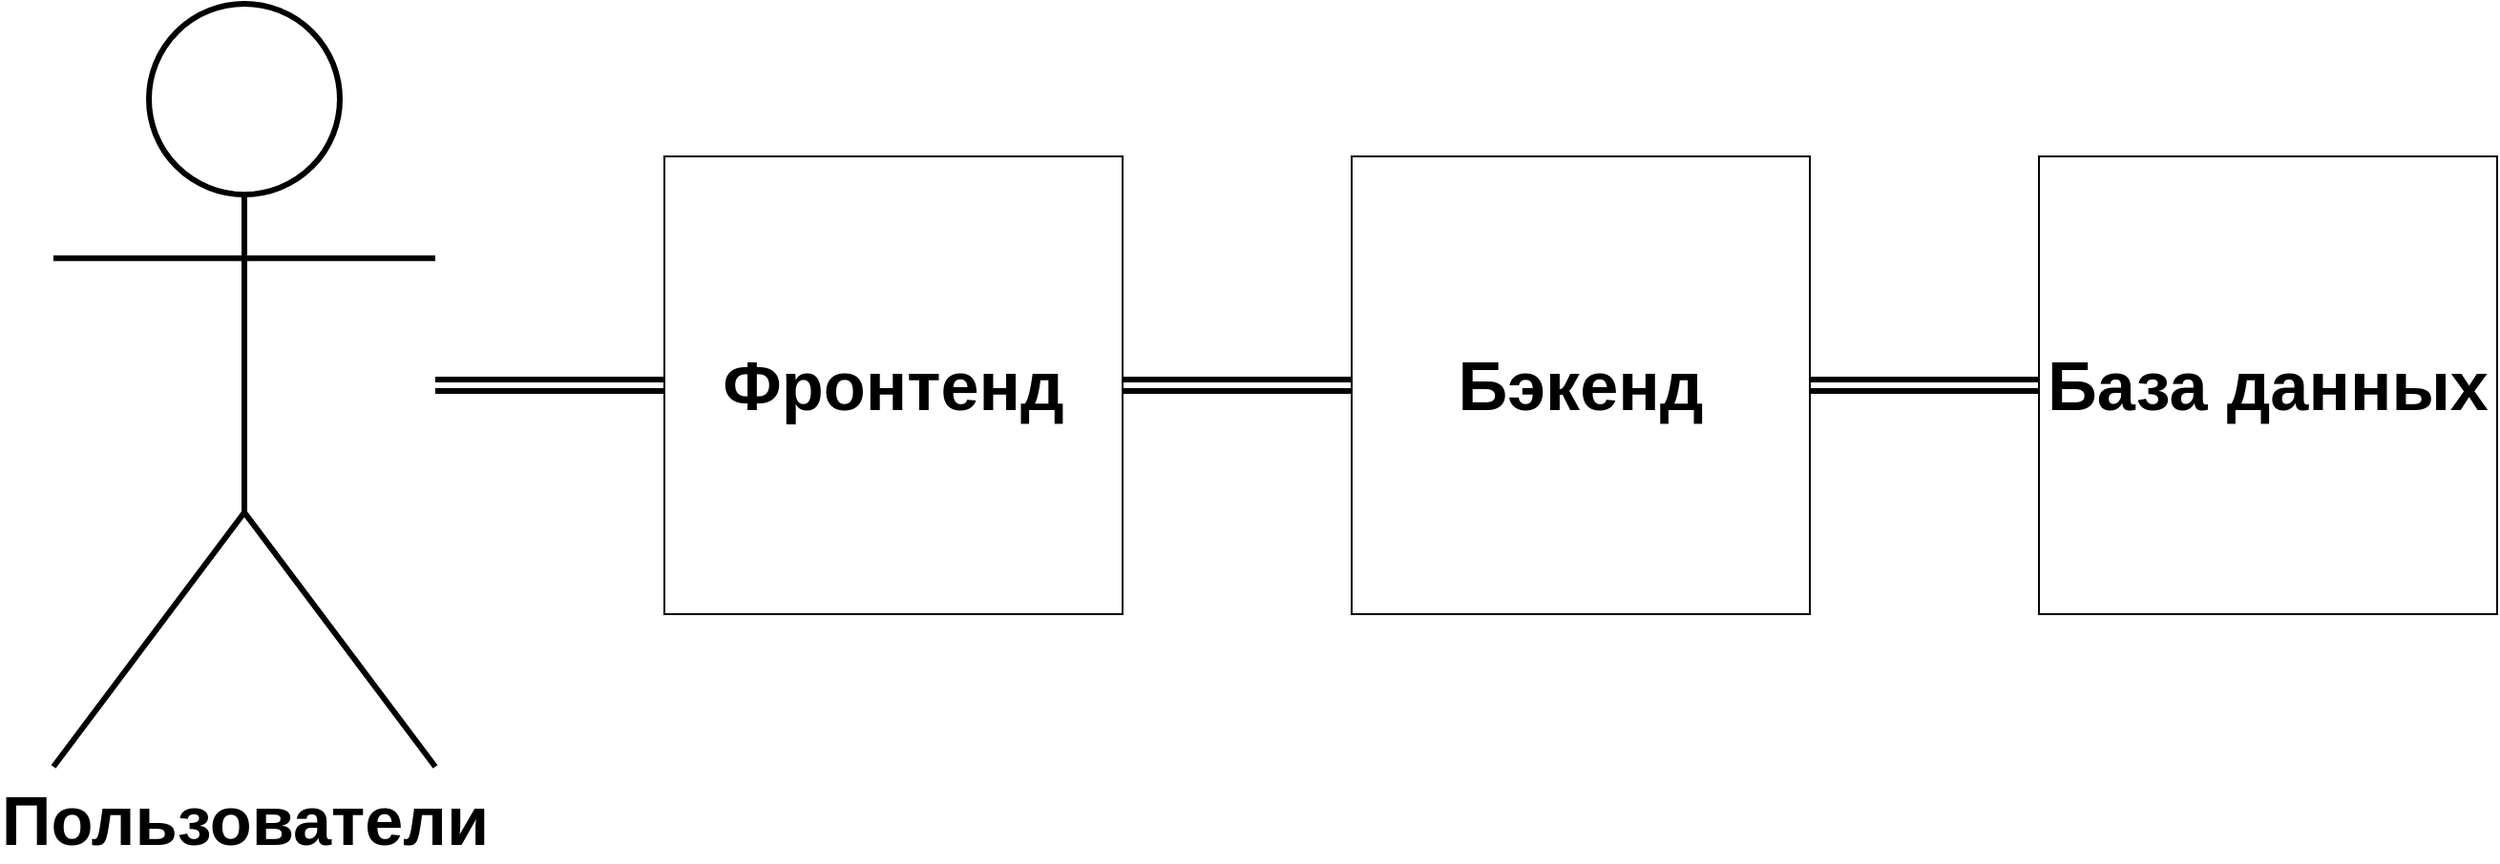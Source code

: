 <mxfile version="14.6.6" type="device"><diagram id="Ssq5scJcGLuLn4SCceCz" name="Page-1"><mxGraphModel dx="2031" dy="1110" grid="1" gridSize="10" guides="1" tooltips="1" connect="1" arrows="1" fold="1" page="1" pageScale="1" pageWidth="850" pageHeight="1100" math="0" shadow="0"><root><mxCell id="0"/><mxCell id="1" parent="0"/><mxCell id="thJrfYJmO_fsQfxgoCvd-14" style="edgeStyle=orthogonalEdgeStyle;rounded=0;orthogonalLoop=1;jettySize=auto;html=1;entryX=0.5;entryY=0;entryDx=0;entryDy=0;strokeWidth=3;shape=link;" parent="1" target="thJrfYJmO_fsQfxgoCvd-8" edge="1"><mxGeometry relative="1" as="geometry"><mxPoint x="1072.2" y="840" as="sourcePoint"/></mxGeometry></mxCell><mxCell id="thJrfYJmO_fsQfxgoCvd-15" style="edgeStyle=orthogonalEdgeStyle;rounded=0;orthogonalLoop=1;jettySize=auto;html=1;strokeWidth=3;shape=link;" parent="1" target="thJrfYJmO_fsQfxgoCvd-1" edge="1"><mxGeometry relative="1" as="geometry"><mxPoint x="1072.2" y="840" as="sourcePoint"/></mxGeometry></mxCell><mxCell id="thJrfYJmO_fsQfxgoCvd-16" style="edgeStyle=orthogonalEdgeStyle;rounded=0;orthogonalLoop=1;jettySize=auto;html=1;strokeWidth=3;shape=link;" parent="1" target="thJrfYJmO_fsQfxgoCvd-7" edge="1"><mxGeometry relative="1" as="geometry"><mxPoint x="1072.2" y="840" as="sourcePoint"/></mxGeometry></mxCell><mxCell id="thJrfYJmO_fsQfxgoCvd-41" style="edgeStyle=orthogonalEdgeStyle;rounded=0;orthogonalLoop=1;jettySize=auto;html=1;strokeWidth=3;shape=link;" parent="1" source="thJrfYJmO_fsQfxgoCvd-40" edge="1"><mxGeometry relative="1" as="geometry"><mxPoint x="710" y="525" as="targetPoint"/></mxGeometry></mxCell><mxCell id="ZHmPMKwmRifD9S5jsCwQ-6" style="edgeStyle=orthogonalEdgeStyle;shape=link;rounded=0;orthogonalLoop=1;jettySize=auto;html=1;entryX=0;entryY=0.5;entryDx=0;entryDy=0;fontSize=24;strokeWidth=3;" edge="1" parent="1" source="thJrfYJmO_fsQfxgoCvd-42" target="ZHmPMKwmRifD9S5jsCwQ-4"><mxGeometry relative="1" as="geometry"/></mxCell><mxCell id="thJrfYJmO_fsQfxgoCvd-42" value="&lt;font style=&quot;font-size: 36px&quot;&gt;Фронтенд&lt;/font&gt;" style="rounded=0;whiteSpace=wrap;html=1;fontFamily=Helvetica;fontSize=12;fontColor=#000000;align=center;strokeColor=#000000;fillColor=#ffffff;fontStyle=1" parent="1" vertex="1"><mxGeometry x="360" y="400" width="240" height="240" as="geometry"/></mxCell><mxCell id="thJrfYJmO_fsQfxgoCvd-45" style="edgeStyle=orthogonalEdgeStyle;rounded=0;orthogonalLoop=1;jettySize=auto;html=1;strokeWidth=3;shape=link;" parent="1" source="thJrfYJmO_fsQfxgoCvd-44" target="thJrfYJmO_fsQfxgoCvd-42" edge="1"><mxGeometry relative="1" as="geometry"/></mxCell><mxCell id="thJrfYJmO_fsQfxgoCvd-44" value="&lt;font style=&quot;font-size: 36px&quot;&gt;Пользователи&lt;/font&gt;" style="shape=umlActor;verticalLabelPosition=bottom;verticalAlign=top;html=1;outlineConnect=0;strokeWidth=3;fontStyle=1" parent="1" vertex="1"><mxGeometry x="40" y="320" width="200" height="400" as="geometry"/></mxCell><mxCell id="ZHmPMKwmRifD9S5jsCwQ-7" style="edgeStyle=orthogonalEdgeStyle;shape=link;rounded=0;orthogonalLoop=1;jettySize=auto;html=1;fontSize=24;strokeWidth=3;" edge="1" parent="1" source="ZHmPMKwmRifD9S5jsCwQ-4" target="ZHmPMKwmRifD9S5jsCwQ-5"><mxGeometry relative="1" as="geometry"/></mxCell><mxCell id="ZHmPMKwmRifD9S5jsCwQ-4" value="&lt;font style=&quot;font-size: 36px&quot;&gt;Бэкенд&lt;/font&gt;" style="rounded=0;whiteSpace=wrap;html=1;fontFamily=Helvetica;fontSize=12;fontColor=#000000;align=center;strokeColor=#000000;fillColor=#ffffff;fontStyle=1" vertex="1" parent="1"><mxGeometry x="720" y="400" width="240" height="240" as="geometry"/></mxCell><mxCell id="ZHmPMKwmRifD9S5jsCwQ-5" value="&lt;font style=&quot;font-size: 36px&quot;&gt;База данных&lt;br&gt;&lt;/font&gt;" style="rounded=0;whiteSpace=wrap;html=1;fontFamily=Helvetica;fontSize=12;fontColor=#000000;align=center;strokeColor=#000000;fillColor=#ffffff;fontStyle=1" vertex="1" parent="1"><mxGeometry x="1080" y="400" width="240" height="240" as="geometry"/></mxCell></root></mxGraphModel></diagram></mxfile>